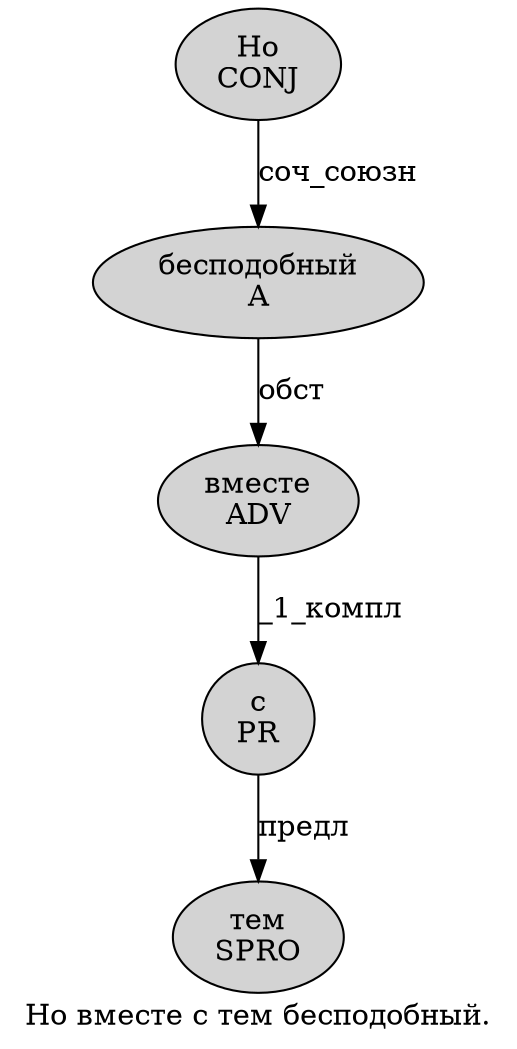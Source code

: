 digraph SENTENCE_937 {
	graph [label="Но вместе с тем бесподобный."]
	node [style=filled]
		0 [label="Но
CONJ" color="" fillcolor=lightgray penwidth=1 shape=ellipse]
		1 [label="вместе
ADV" color="" fillcolor=lightgray penwidth=1 shape=ellipse]
		2 [label="с
PR" color="" fillcolor=lightgray penwidth=1 shape=ellipse]
		3 [label="тем
SPRO" color="" fillcolor=lightgray penwidth=1 shape=ellipse]
		4 [label="бесподобный
A" color="" fillcolor=lightgray penwidth=1 shape=ellipse]
			0 -> 4 [label="соч_союзн"]
			1 -> 2 [label="_1_компл"]
			2 -> 3 [label="предл"]
			4 -> 1 [label="обст"]
}
